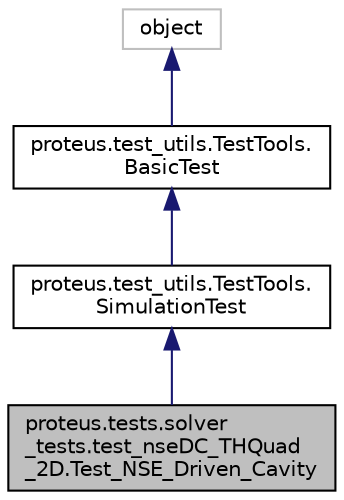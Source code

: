 digraph "proteus.tests.solver_tests.test_nseDC_THQuad_2D.Test_NSE_Driven_Cavity"
{
 // LATEX_PDF_SIZE
  edge [fontname="Helvetica",fontsize="10",labelfontname="Helvetica",labelfontsize="10"];
  node [fontname="Helvetica",fontsize="10",shape=record];
  Node1 [label="proteus.tests.solver\l_tests.test_nseDC_THQuad\l_2D.Test_NSE_Driven_Cavity",height=0.2,width=0.4,color="black", fillcolor="grey75", style="filled", fontcolor="black",tooltip=" "];
  Node2 -> Node1 [dir="back",color="midnightblue",fontsize="10",style="solid",fontname="Helvetica"];
  Node2 [label="proteus.test_utils.TestTools.\lSimulationTest",height=0.2,width=0.4,color="black", fillcolor="white", style="filled",URL="$classproteus_1_1test__utils_1_1TestTools_1_1SimulationTest.html",tooltip=" "];
  Node3 -> Node2 [dir="back",color="midnightblue",fontsize="10",style="solid",fontname="Helvetica"];
  Node3 [label="proteus.test_utils.TestTools.\lBasicTest",height=0.2,width=0.4,color="black", fillcolor="white", style="filled",URL="$classproteus_1_1test__utils_1_1TestTools_1_1BasicTest.html",tooltip=" "];
  Node4 -> Node3 [dir="back",color="midnightblue",fontsize="10",style="solid",fontname="Helvetica"];
  Node4 [label="object",height=0.2,width=0.4,color="grey75", fillcolor="white", style="filled",tooltip=" "];
}

